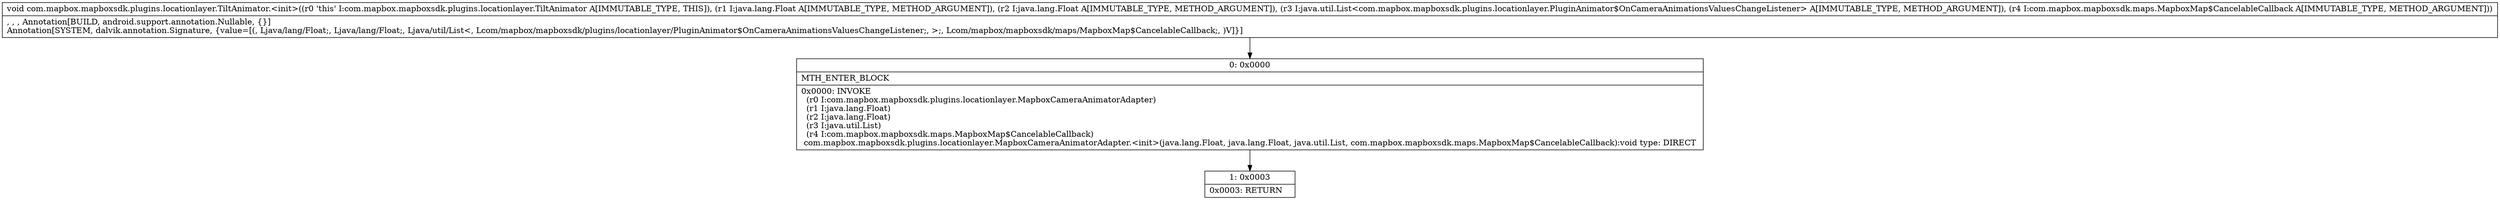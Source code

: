 digraph "CFG forcom.mapbox.mapboxsdk.plugins.locationlayer.TiltAnimator.\<init\>(Ljava\/lang\/Float;Ljava\/lang\/Float;Ljava\/util\/List;Lcom\/mapbox\/mapboxsdk\/maps\/MapboxMap$CancelableCallback;)V" {
Node_0 [shape=record,label="{0\:\ 0x0000|MTH_ENTER_BLOCK\l|0x0000: INVOKE  \l  (r0 I:com.mapbox.mapboxsdk.plugins.locationlayer.MapboxCameraAnimatorAdapter)\l  (r1 I:java.lang.Float)\l  (r2 I:java.lang.Float)\l  (r3 I:java.util.List)\l  (r4 I:com.mapbox.mapboxsdk.maps.MapboxMap$CancelableCallback)\l com.mapbox.mapboxsdk.plugins.locationlayer.MapboxCameraAnimatorAdapter.\<init\>(java.lang.Float, java.lang.Float, java.util.List, com.mapbox.mapboxsdk.maps.MapboxMap$CancelableCallback):void type: DIRECT \l}"];
Node_1 [shape=record,label="{1\:\ 0x0003|0x0003: RETURN   \l}"];
MethodNode[shape=record,label="{void com.mapbox.mapboxsdk.plugins.locationlayer.TiltAnimator.\<init\>((r0 'this' I:com.mapbox.mapboxsdk.plugins.locationlayer.TiltAnimator A[IMMUTABLE_TYPE, THIS]), (r1 I:java.lang.Float A[IMMUTABLE_TYPE, METHOD_ARGUMENT]), (r2 I:java.lang.Float A[IMMUTABLE_TYPE, METHOD_ARGUMENT]), (r3 I:java.util.List\<com.mapbox.mapboxsdk.plugins.locationlayer.PluginAnimator$OnCameraAnimationsValuesChangeListener\> A[IMMUTABLE_TYPE, METHOD_ARGUMENT]), (r4 I:com.mapbox.mapboxsdk.maps.MapboxMap$CancelableCallback A[IMMUTABLE_TYPE, METHOD_ARGUMENT]))  | , , , Annotation[BUILD, android.support.annotation.Nullable, \{\}]\lAnnotation[SYSTEM, dalvik.annotation.Signature, \{value=[(, Ljava\/lang\/Float;, Ljava\/lang\/Float;, Ljava\/util\/List\<, Lcom\/mapbox\/mapboxsdk\/plugins\/locationlayer\/PluginAnimator$OnCameraAnimationsValuesChangeListener;, \>;, Lcom\/mapbox\/mapboxsdk\/maps\/MapboxMap$CancelableCallback;, )V]\}]\l}"];
MethodNode -> Node_0;
Node_0 -> Node_1;
}

